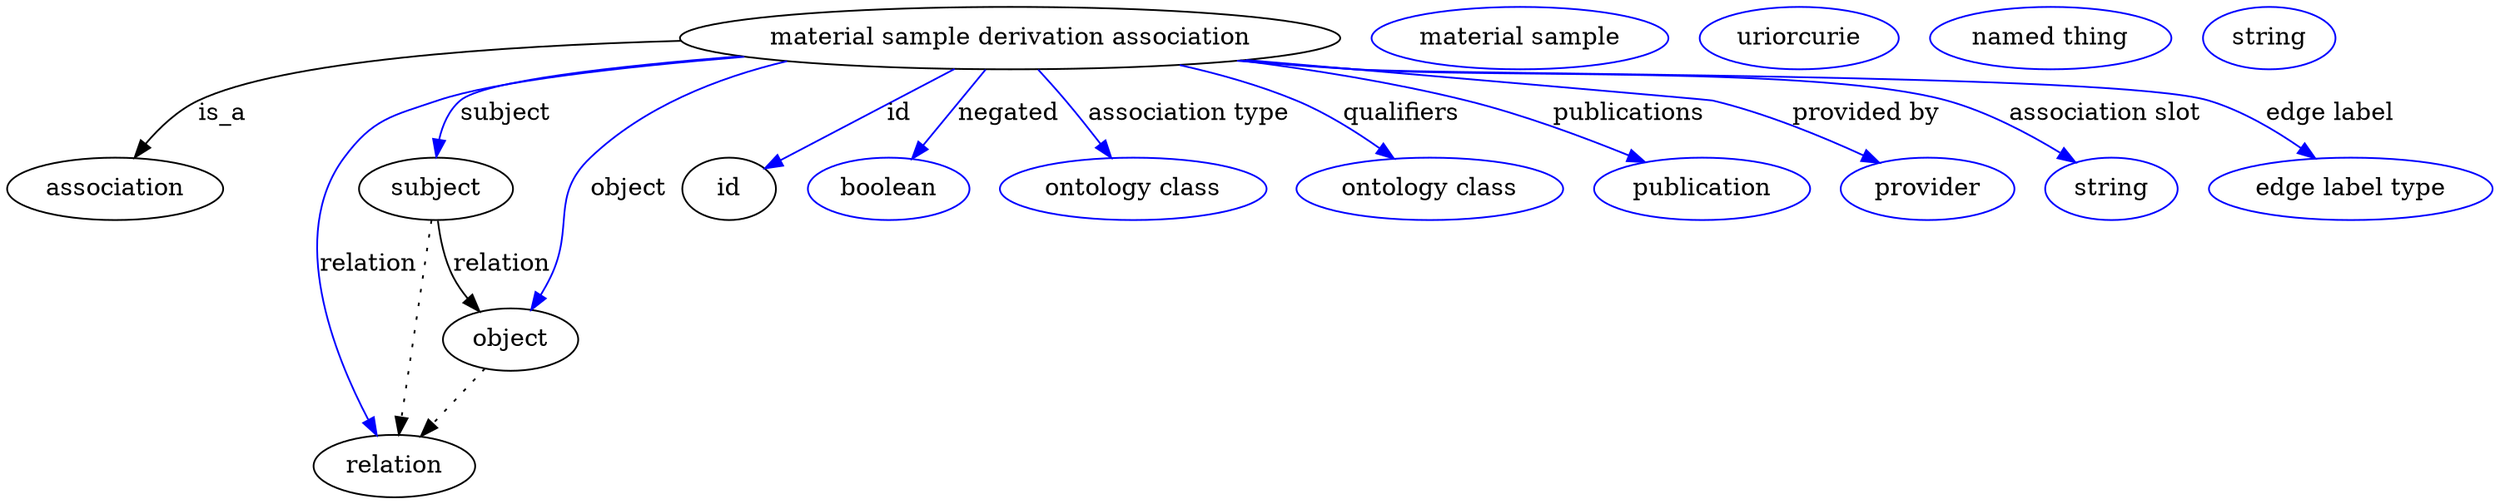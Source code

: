 digraph {
	graph [bb="0,0,1200.4,283"];
	node [label="\N"];
	"material sample derivation association"	 [height=0.5,
		label="material sample derivation association",
		pos="496.05,265",
		width=4.0982];
	association	 [height=0.5,
		pos="50.046,178",
		width=1.3902];
	"material sample derivation association" -> association	 [label=is_a,
		lp="103.05,221.5",
		pos="e,59.666,195.81 359.77,258.06 251.89,251.7 115.56,241.4 92.046,229 81.326,223.35 72.301,213.67 65.397,204.26"];
	subject	 [height=0.5,
		pos="203.05,178",
		width=0.99297];
	"material sample derivation association" -> subject	 [color=blue,
		label=subject,
		lp="241.55,221.5",
		pos="e,205.08,196.09 374.18,254.78 306.89,248.12 234.43,238.86 222.05,229 214.87,223.29 210.41,214.58 207.63,205.97",
		style=solid];
	relation	 [height=0.5,
		pos="185.05,18",
		width=1.0471];
	"material sample derivation association" -> relation	 [color=blue,
		label=relation,
		lp="167.05,134.5",
		pos="e,175.27,35.659 371.62,255.26 307.63,249.1 236.94,240.19 207.05,229 182.46,219.79 171.64,218.46 158.05,196 129.37,148.63 153.31,\
81.572 170.78,44.765",
		style=solid];
	object	 [height=0.5,
		pos="245.05,91",
		width=0.9027];
	"material sample derivation association" -> object	 [color=blue,
		label=object,
		lp="301.05,178",
		pos="e,253.2,108.44 425,249.16 371.59,235.96 304.3,216.11 284.05,196 261.11,173.22 272.73,157.14 261.05,127 259.86,123.94 258.55,120.76 \
257.22,117.62",
		style=solid];
	id	 [height=0.5,
		pos="354.05,178",
		width=0.75];
	"material sample derivation association" -> id	 [color=blue,
		label=id,
		lp="439.55,221.5",
		pos="e,373.95,190.19 466.97,247.18 442.36,232.11 407.29,210.62 382.78,195.6",
		style=solid];
	negated	 [color=blue,
		height=0.5,
		label=boolean,
		pos="437.05,178",
		width=1.0652];
	"material sample derivation association" -> negated	 [color=blue,
		label=negated,
		lp="492.55,221.5",
		pos="e,448.85,195.41 483.82,246.97 475.4,234.56 464.09,217.88 454.7,204.03",
		style=solid];
	"association type"	 [color=blue,
		height=0.5,
		label="ontology class",
		pos="555.05,178",
		width=1.7151];
	"material sample derivation association" -> "association type"	 [color=blue,
		label="association type",
		lp="574.05,221.5",
		pos="e,543.04,195.71 508.27,246.97 516.63,234.64 527.85,218.1 537.21,204.3",
		style=solid];
	qualifiers	 [color=blue,
		height=0.5,
		label="ontology class",
		pos="696.05,178",
		width=1.7151];
	"material sample derivation association" -> qualifiers	 [color=blue,
		label=qualifiers,
		lp="674.05,221.5",
		pos="e,675.16,195.14 566.84,249.13 585.26,243.83 604.76,237.15 622.05,229 637.79,221.57 653.86,210.93 666.99,201.29",
		style=solid];
	publications	 [color=blue,
		height=0.5,
		label=publication,
		pos="826.05,178",
		width=1.3902];
	"material sample derivation association" -> publications	 [color=blue,
		label=publications,
		lp="779.55,221.5",
		pos="e,796.15,192.73 598.39,251.97 632.38,246.41 670.18,238.87 704.05,229 732.52,220.7 763.33,207.79 786.86,197.03",
		style=solid];
	"provided by"	 [color=blue,
		height=0.5,
		label=provider,
		pos="934.05,178",
		width=1.1193];
	"material sample derivation association" -> "provided by"	 [color=blue,
		label="provided by",
		lp="894.05,221.5",
		pos="e,908.38,191.89 603.03,252.57 619.44,250.68 636.2,248.78 652.05,247 725.35,238.77 745.75,247.95 817.05,229 845.71,221.38 876.39,\
207.78 899.14,196.54",
		style=solid];
	"association slot"	 [color=blue,
		height=0.5,
		label=string,
		pos="1023,178",
		width=0.84854];
	"material sample derivation association" -> "association slot"	 [color=blue,
		label="association slot",
		lp="1008,221.5",
		pos="e,1003.7,192.07 600.44,252.22 617.67,250.32 635.35,248.5 652.05,247 713.92,241.44 871.43,246.49 931.05,229 954.03,222.26 977.61,\
209.04 995.14,197.75",
		style=solid];
	"edge label"	 [color=blue,
		height=0.5,
		label="edge label type",
		pos="1136,178",
		width=1.7873];
	"material sample derivation association" -> "edge label"	 [color=blue,
		label="edge label",
		lp="1113,221.5",
		pos="e,1115.3,195.14 599.16,252.07 616.78,250.15 634.92,248.37 652.05,247 741.18,239.87 968.63,255.48 1054,229 1073.1,223.11 1092.1,211.71 \
1107,201.19",
		style=solid];
	subject -> relation	 [pos="e,187.1,36.223 201.02,159.96 197.91,132.35 191.95,79.375 188.25,46.525",
		style=dotted];
	subject -> object	 [label=relation,
		lp="240.05,134.5",
		pos="e,231.43,107.49 207.18,159.99 209.85,149.97 213.81,137.45 219.05,127 220.95,123.2 223.24,119.37 225.66,115.69"];
	"material sample derivation association_subject"	 [color=blue,
		height=0.5,
		label="material sample",
		pos="729.05,265",
		width=1.8776];
	"material sample derivation association_relation"	 [color=blue,
		height=0.5,
		label=uriorcurie,
		pos="860.05,265",
		width=1.2638];
	object -> relation	 [pos="e,199.02,35.006 231.43,74.435 223.79,65.141 214.11,53.359 205.57,42.968",
		style=dotted];
	"material sample derivation association_object"	 [color=blue,
		height=0.5,
		label="named thing",
		pos="979.05,265",
		width=1.5346];
	association_id	 [color=blue,
		height=0.5,
		label=string,
		pos="1083,265",
		width=0.84854];
}
